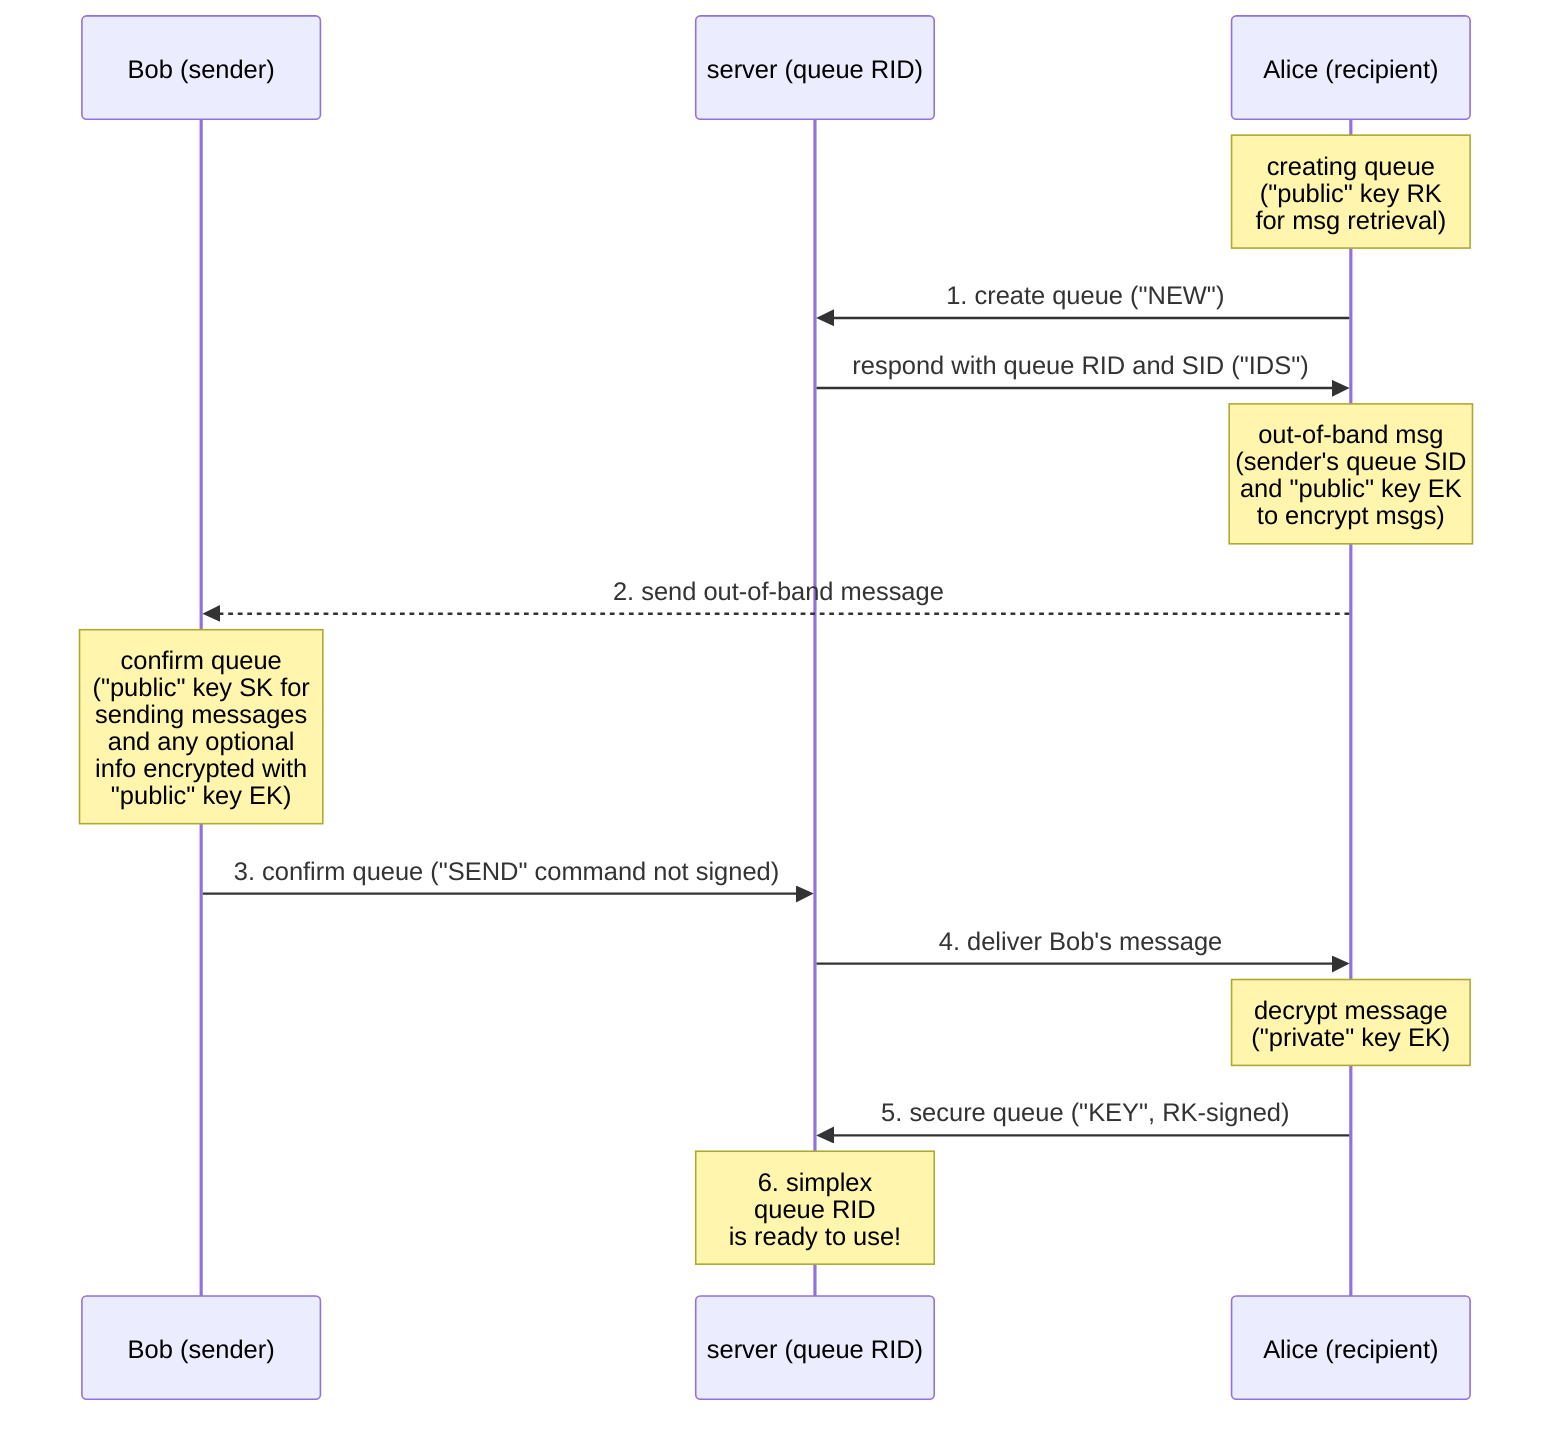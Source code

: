 sequenceDiagram
  participant B as Bob (sender)
  participant S as server (queue RID)
  participant A as Alice (recipient)

  note over A: creating queue<br>("public" key RK<br>for msg retrieval)
  A ->> S: 1. create queue ("NEW")
  S ->> A: respond with queue RID and SID ("IDS")

  note over A: out-of-band msg<br>(sender's queue SID<br>and "public" key EK<br>to encrypt msgs)
  A -->> B: 2. send out-of-band message

  note over B: confirm queue<br>("public" key SK for<br>sending messages<br>and any optional<br>info encrypted with<br>"public" key EK)
  B ->> S: 3. confirm queue ("SEND" command not signed)

  S ->> A: 4. deliver Bob's message
  note over A: decrypt message<br>("private" key EK)
  A ->> S: 5. secure queue ("KEY", RK-signed)

  note over S: 6. simplex<br>queue RID<br>is ready to use!